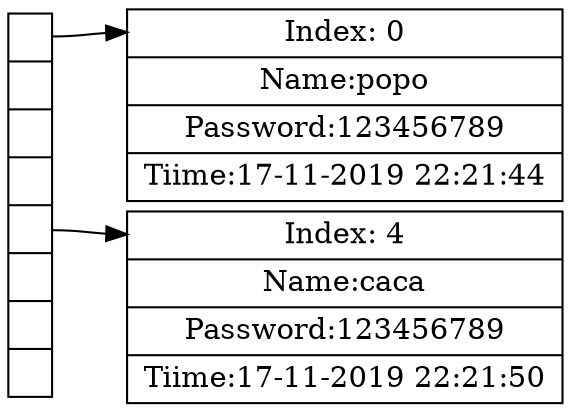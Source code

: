  digraph TableHash {
nodesep=.05; 
rankdir=LR; 
node [shape=record,width=.1,height=.1];
tabla [label = "<f0> | <f1> | <f2> | <f3> | <f4> | <f5> | <f6> | ",height=2.5];
node [width = 1.5];

node0[label="<n> Index: 0 | Name:popo | Password:123456789| Tiime:17-11-2019 22:21:44"];
node4[label="<n> Index: 4 | Name:caca | Password:123456789| Tiime:17-11-2019 22:21:50"];

tabla:f0 -> node0:n;
tabla:f4 -> node4:n;
}

